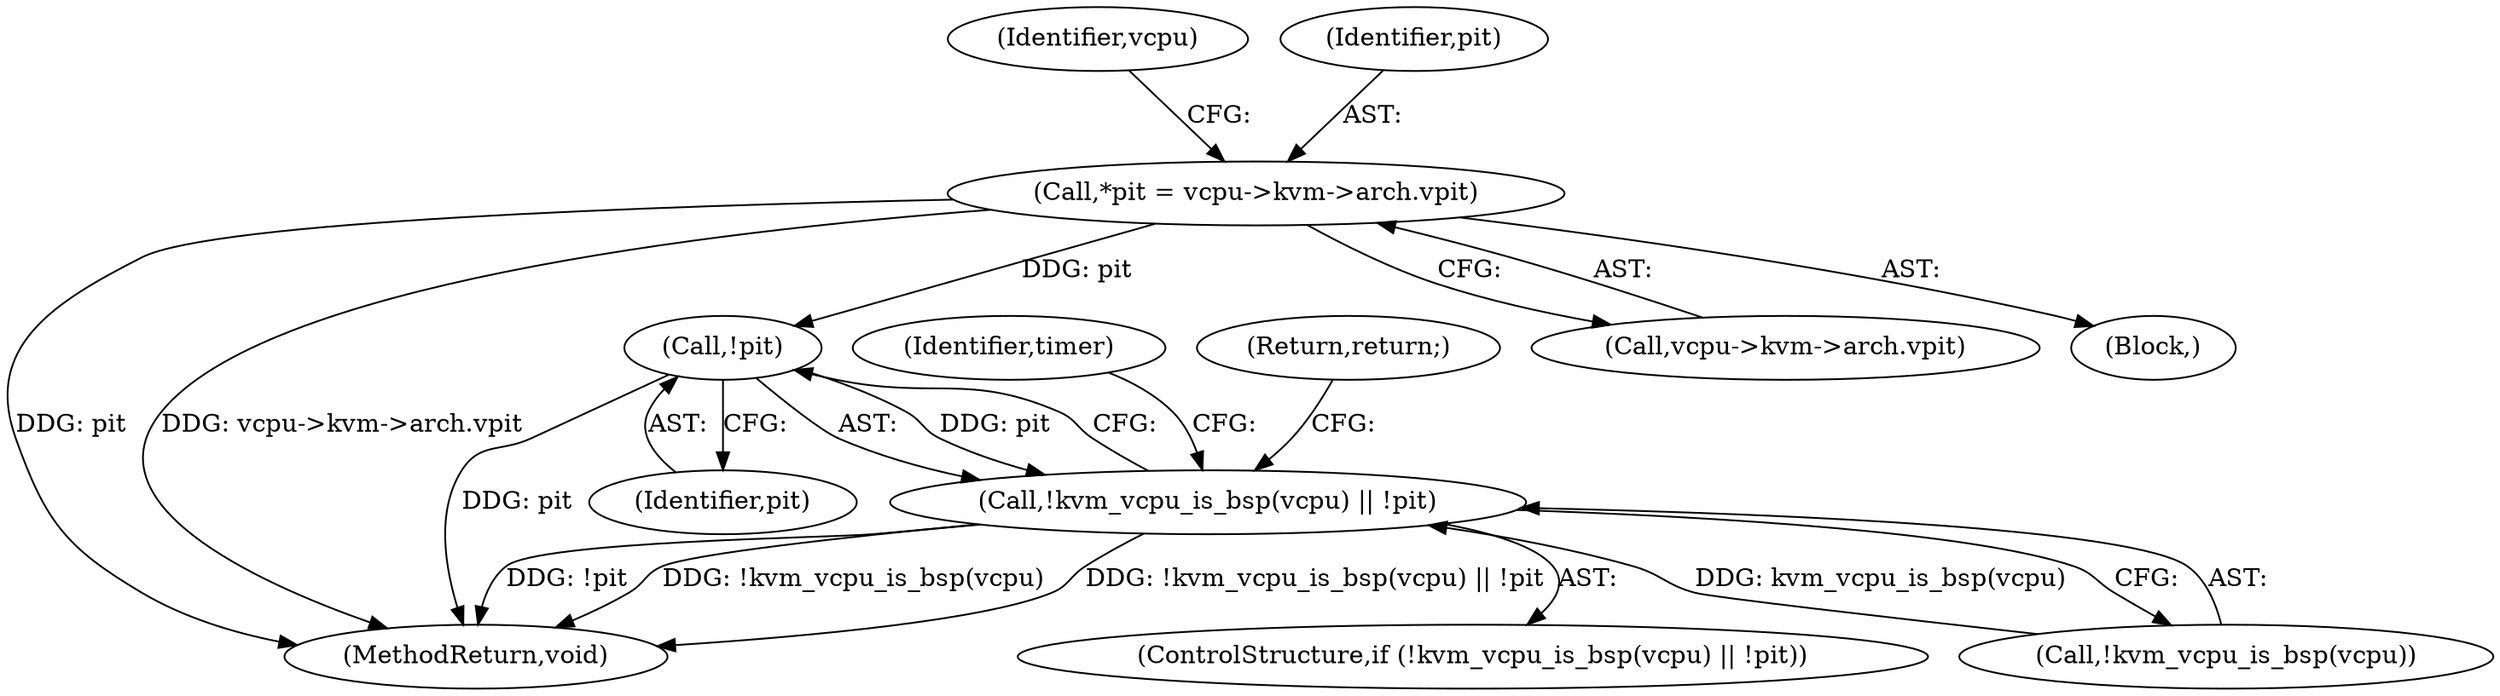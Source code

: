 digraph "0_linux_2febc839133280d5a5e8e1179c94ea674489dae2@pointer" {
"1000104" [label="(Call,*pit = vcpu->kvm->arch.vpit)"];
"1000119" [label="(Call,!pit)"];
"1000115" [label="(Call,!kvm_vcpu_is_bsp(vcpu) || !pit)"];
"1000106" [label="(Call,vcpu->kvm->arch.vpit)"];
"1000118" [label="(Identifier,vcpu)"];
"1000102" [label="(Block,)"];
"1000105" [label="(Identifier,pit)"];
"1000104" [label="(Call,*pit = vcpu->kvm->arch.vpit)"];
"1000150" [label="(MethodReturn,void)"];
"1000123" [label="(Identifier,timer)"];
"1000115" [label="(Call,!kvm_vcpu_is_bsp(vcpu) || !pit)"];
"1000116" [label="(Call,!kvm_vcpu_is_bsp(vcpu))"];
"1000120" [label="(Identifier,pit)"];
"1000121" [label="(Return,return;)"];
"1000114" [label="(ControlStructure,if (!kvm_vcpu_is_bsp(vcpu) || !pit))"];
"1000119" [label="(Call,!pit)"];
"1000104" -> "1000102"  [label="AST: "];
"1000104" -> "1000106"  [label="CFG: "];
"1000105" -> "1000104"  [label="AST: "];
"1000106" -> "1000104"  [label="AST: "];
"1000118" -> "1000104"  [label="CFG: "];
"1000104" -> "1000150"  [label="DDG: pit"];
"1000104" -> "1000150"  [label="DDG: vcpu->kvm->arch.vpit"];
"1000104" -> "1000119"  [label="DDG: pit"];
"1000119" -> "1000115"  [label="AST: "];
"1000119" -> "1000120"  [label="CFG: "];
"1000120" -> "1000119"  [label="AST: "];
"1000115" -> "1000119"  [label="CFG: "];
"1000119" -> "1000150"  [label="DDG: pit"];
"1000119" -> "1000115"  [label="DDG: pit"];
"1000115" -> "1000114"  [label="AST: "];
"1000115" -> "1000116"  [label="CFG: "];
"1000116" -> "1000115"  [label="AST: "];
"1000121" -> "1000115"  [label="CFG: "];
"1000123" -> "1000115"  [label="CFG: "];
"1000115" -> "1000150"  [label="DDG: !kvm_vcpu_is_bsp(vcpu) || !pit"];
"1000115" -> "1000150"  [label="DDG: !pit"];
"1000115" -> "1000150"  [label="DDG: !kvm_vcpu_is_bsp(vcpu)"];
"1000116" -> "1000115"  [label="DDG: kvm_vcpu_is_bsp(vcpu)"];
}
